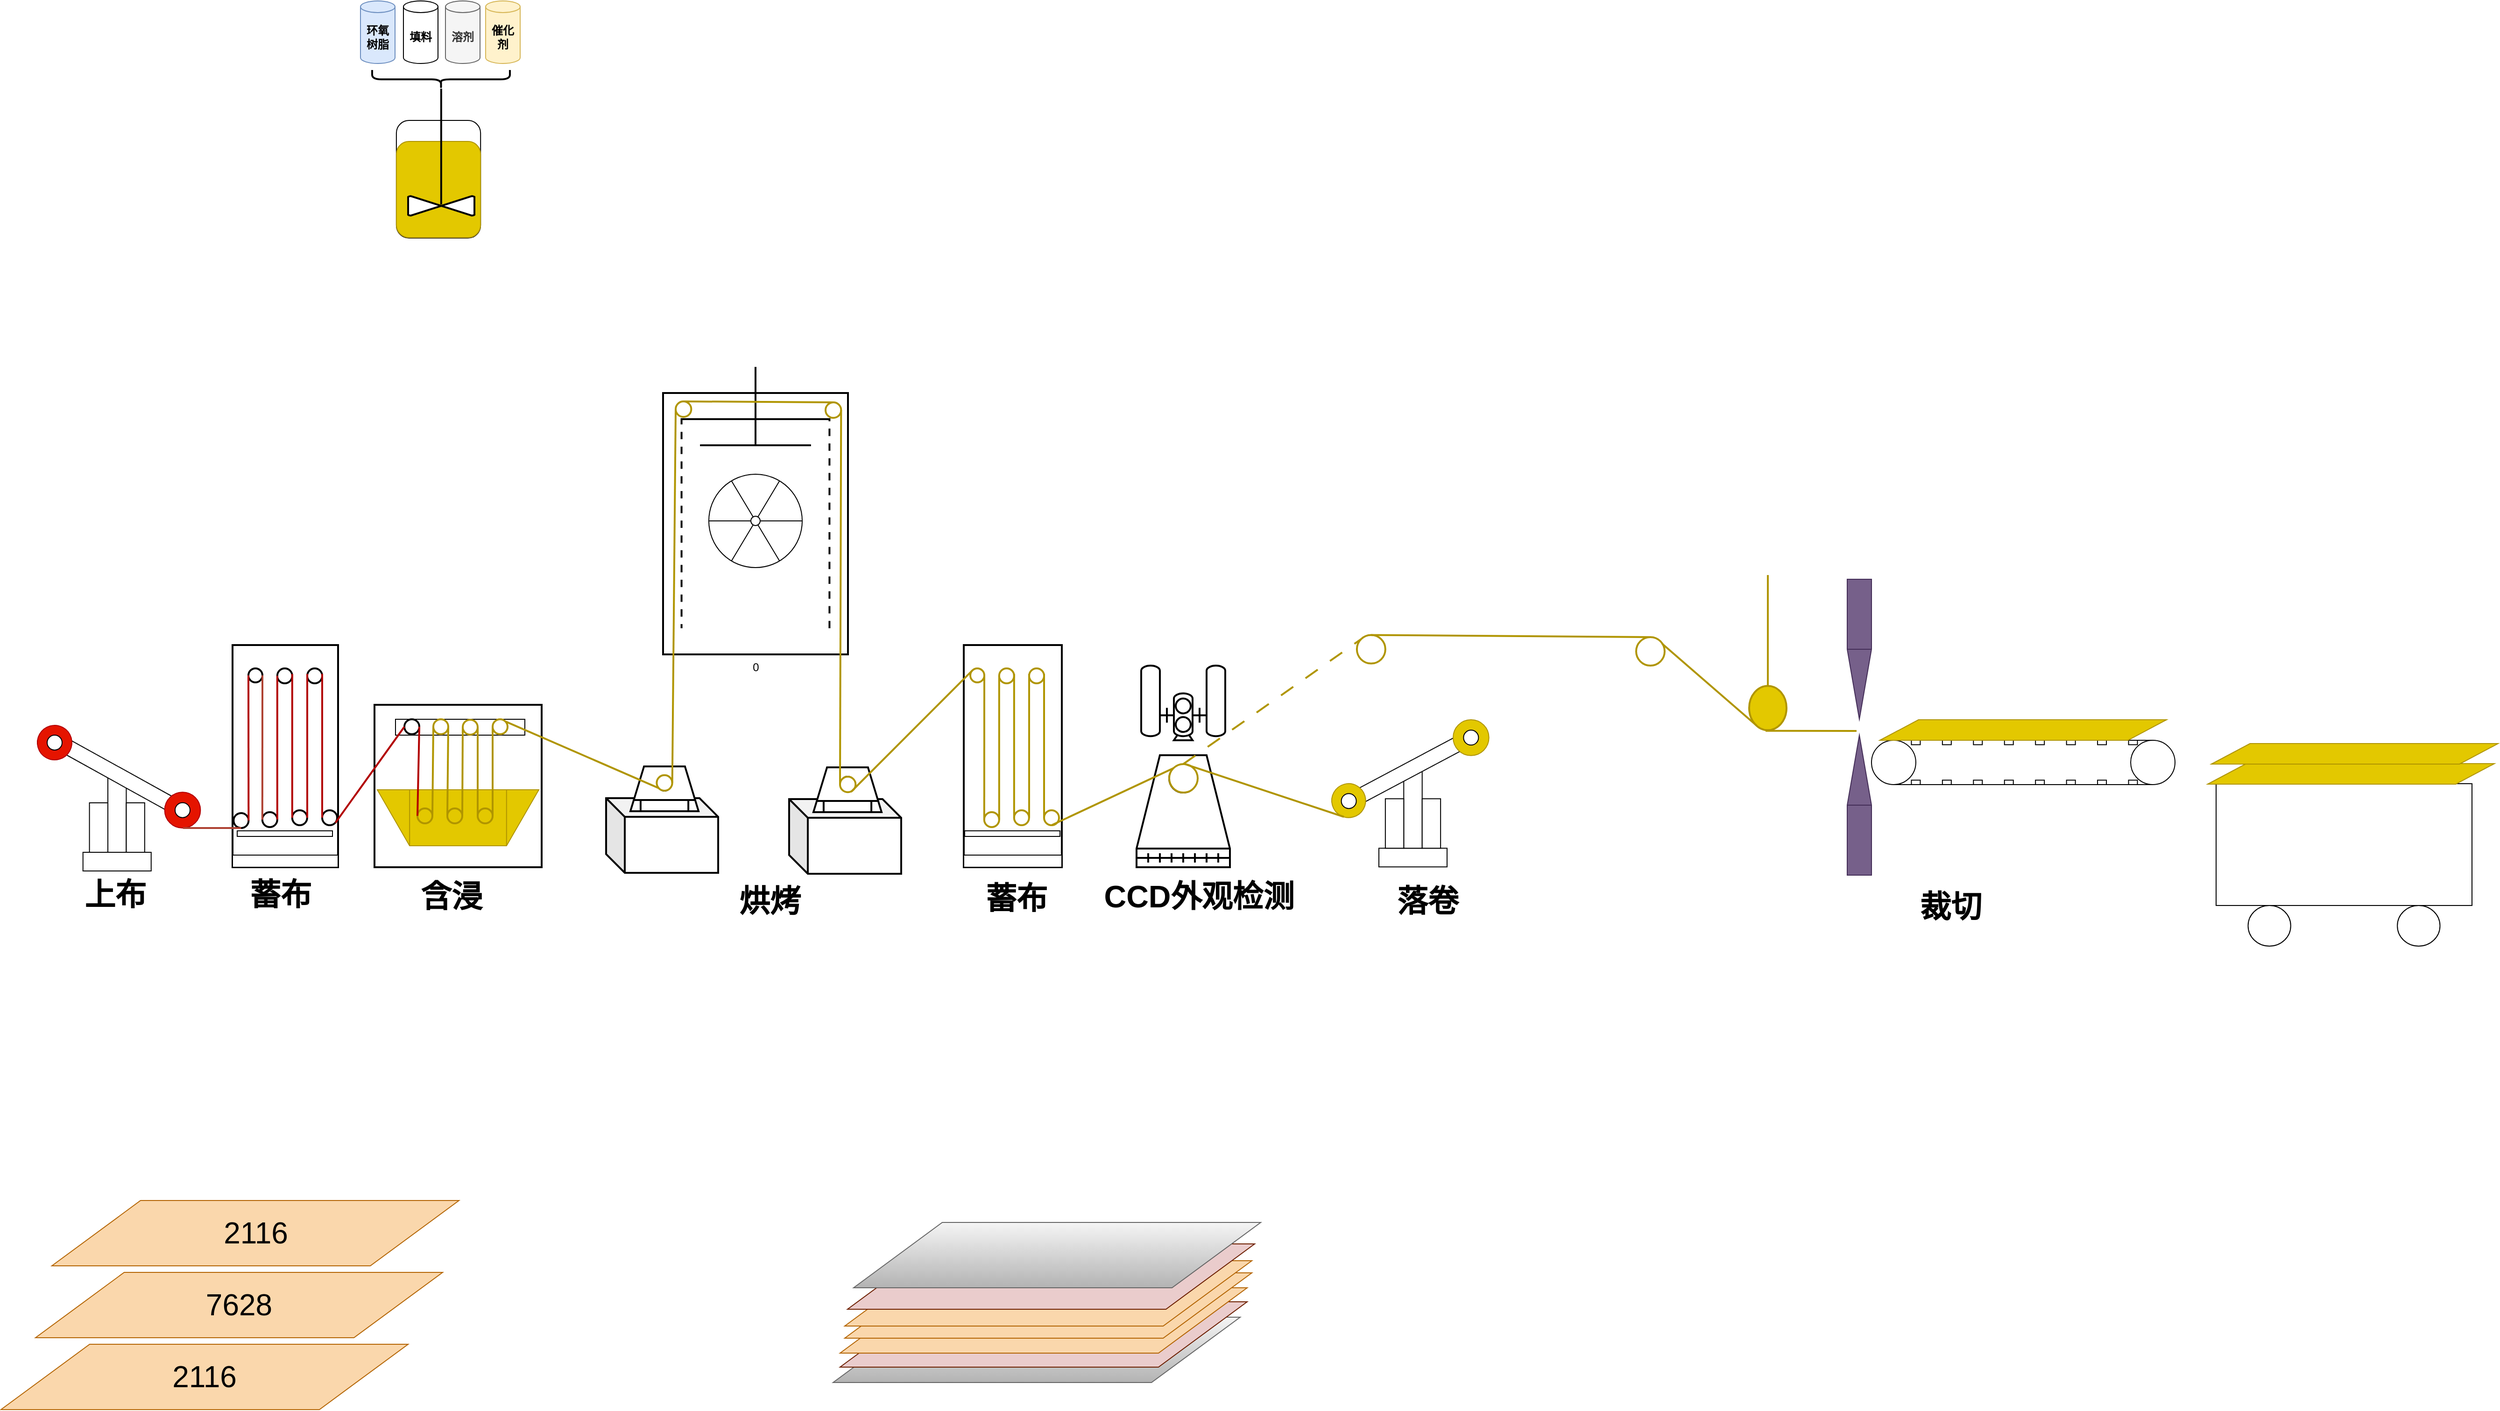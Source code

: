 <mxfile version="27.1.4">
  <diagram name="第 1 页" id="NM45Fy-Pm7l9fKpPG5w4">
    <mxGraphModel dx="2388" dy="1944" grid="0" gridSize="10" guides="1" tooltips="1" connect="1" arrows="1" fold="1" page="0" pageScale="1" pageWidth="900" pageHeight="1600" math="0" shadow="0">
      <root>
        <mxCell id="0" />
        <mxCell id="1" parent="0" />
        <mxCell id="Wi9fWY7tMc1d5rnaZym0-205" value="" style="shape=parallelogram;perimeter=parallelogramPerimeter;whiteSpace=wrap;html=1;fixedSize=1;size=95.0;fillColor=#f5f5f5;strokeColor=#666666;gradientColor=#b3b3b3;" vertex="1" parent="1">
          <mxGeometry x="870" y="942" width="436" height="70" as="geometry" />
        </mxCell>
        <mxCell id="Wi9fWY7tMc1d5rnaZym0-203" value="" style="shape=parallelogram;perimeter=parallelogramPerimeter;whiteSpace=wrap;html=1;fixedSize=1;size=95.0;fillColor=light-dark(#eacccc, #d28f70);strokeColor=#6D1F00;fontColor=#ffffff;" vertex="1" parent="1">
          <mxGeometry x="877.5" y="925.5" width="436" height="70" as="geometry" />
        </mxCell>
        <mxCell id="Wi9fWY7tMc1d5rnaZym0-200" value="&lt;font style=&quot;font-size: 32px;&quot;&gt;7628&lt;/font&gt;" style="shape=parallelogram;perimeter=parallelogramPerimeter;whiteSpace=wrap;html=1;fixedSize=1;size=95.0;fillColor=#fad7ac;strokeColor=#b46504;" vertex="1" parent="1">
          <mxGeometry x="877.5" y="910.5" width="436" height="70" as="geometry" />
        </mxCell>
        <mxCell id="Wi9fWY7tMc1d5rnaZym0-201" value="&lt;span style=&quot;font-size: 32px;&quot;&gt;2116&lt;/span&gt;" style="shape=parallelogram;perimeter=parallelogramPerimeter;whiteSpace=wrap;html=1;fixedSize=1;size=95.0;fillColor=#fad7ac;strokeColor=#b46504;" vertex="1" parent="1">
          <mxGeometry x="882.5" y="894.5" width="436" height="70" as="geometry" />
        </mxCell>
        <mxCell id="Wi9fWY7tMc1d5rnaZym0-82" value="" style="verticalLabelPosition=bottom;verticalAlign=top;html=1;shape=mxgraph.basic.rect;fillColor2=none;strokeWidth=2;size=20;indent=5;" vertex="1" parent="1">
          <mxGeometry x="379" y="286" width="179" height="174" as="geometry" />
        </mxCell>
        <mxCell id="Wi9fWY7tMc1d5rnaZym0-72" value="" style="rounded=1;whiteSpace=wrap;html=1;direction=south;" vertex="1" parent="1">
          <mxGeometry x="402.45" y="-340" width="90.14" height="126" as="geometry" />
        </mxCell>
        <mxCell id="Wi9fWY7tMc1d5rnaZym0-1" value="&lt;b&gt;环氧树脂&lt;/b&gt;" style="shape=cylinder3;whiteSpace=wrap;html=1;boundedLbl=1;backgroundOutline=1;size=6.229;fillColor=#dae8fc;strokeColor=#6c8ebf;" vertex="1" parent="1">
          <mxGeometry x="364" y="-468" width="37" height="67" as="geometry" />
        </mxCell>
        <mxCell id="Wi9fWY7tMc1d5rnaZym0-13" value="&lt;b&gt;填料&lt;/b&gt;" style="shape=cylinder3;whiteSpace=wrap;html=1;boundedLbl=1;backgroundOutline=1;size=6.229;" vertex="1" parent="1">
          <mxGeometry x="410" y="-468" width="37" height="67" as="geometry" />
        </mxCell>
        <mxCell id="Wi9fWY7tMc1d5rnaZym0-14" value="&lt;b&gt;溶剂&lt;/b&gt;" style="shape=cylinder3;whiteSpace=wrap;html=1;boundedLbl=1;backgroundOutline=1;size=6.229;fillColor=#f5f5f5;strokeColor=#666666;fontColor=#333333;" vertex="1" parent="1">
          <mxGeometry x="455" y="-468" width="37" height="67" as="geometry" />
        </mxCell>
        <mxCell id="Wi9fWY7tMc1d5rnaZym0-15" value="&lt;b&gt;催化剂&lt;/b&gt;" style="shape=cylinder3;whiteSpace=wrap;html=1;boundedLbl=1;backgroundOutline=1;size=6.229;fillColor=#fff2cc;strokeColor=#d6b656;" vertex="1" parent="1">
          <mxGeometry x="498" y="-468" width="37" height="67" as="geometry" />
        </mxCell>
        <mxCell id="Wi9fWY7tMc1d5rnaZym0-23" value="" style="shape=curlyBracket;whiteSpace=wrap;html=1;rounded=1;labelPosition=left;verticalLabelPosition=middle;align=right;verticalAlign=middle;direction=north;strokeWidth=2;" vertex="1" parent="1">
          <mxGeometry x="376.5" y="-394" width="147.5" height="20" as="geometry" />
        </mxCell>
        <mxCell id="Wi9fWY7tMc1d5rnaZym0-24" value="" style="rounded=0;whiteSpace=wrap;html=1;" vertex="1" parent="1">
          <mxGeometry x="66.86" y="444" width="73" height="20" as="geometry" />
        </mxCell>
        <mxCell id="Wi9fWY7tMc1d5rnaZym0-25" value="" style="rounded=0;whiteSpace=wrap;html=1;" vertex="1" parent="1">
          <mxGeometry x="93.5" y="358" width="19.71" height="86" as="geometry" />
        </mxCell>
        <mxCell id="Wi9fWY7tMc1d5rnaZym0-29" value="" style="verticalLabelPosition=bottom;verticalAlign=top;html=1;shape=mxgraph.basic.plaque;dx=6;whiteSpace=wrap;rotation=29;" vertex="1" parent="1">
          <mxGeometry x="27" y="355" width="161.41" height="16" as="geometry" />
        </mxCell>
        <mxCell id="Wi9fWY7tMc1d5rnaZym0-30" value="" style="ellipse;whiteSpace=wrap;html=1;aspect=fixed;rotation=0;fillColor=#e51400;fontColor=#ffffff;strokeColor=#B20000;" vertex="1" parent="1">
          <mxGeometry x="154.32" y="379.66" width="38.34" height="38.34" as="geometry" />
        </mxCell>
        <mxCell id="Wi9fWY7tMc1d5rnaZym0-34" value="" style="ellipse;whiteSpace=wrap;html=1;aspect=fixed;rotation=29;fillColor=#e51400;fontColor=#ffffff;strokeColor=#B20000;" vertex="1" parent="1">
          <mxGeometry x="18" y="308" width="37" height="37" as="geometry" />
        </mxCell>
        <mxCell id="Wi9fWY7tMc1d5rnaZym0-35" value="" style="rounded=0;whiteSpace=wrap;html=1;" vertex="1" parent="1">
          <mxGeometry x="113.21" y="391" width="19.71" height="53" as="geometry" />
        </mxCell>
        <mxCell id="Wi9fWY7tMc1d5rnaZym0-36" value="" style="rounded=0;whiteSpace=wrap;html=1;" vertex="1" parent="1">
          <mxGeometry x="73.79" y="391" width="19.71" height="53" as="geometry" />
        </mxCell>
        <mxCell id="Wi9fWY7tMc1d5rnaZym0-37" value="" style="rounded=0;whiteSpace=wrap;html=1;strokeWidth=2;" vertex="1" parent="1">
          <mxGeometry x="227" y="222" width="113" height="238" as="geometry" />
        </mxCell>
        <mxCell id="Wi9fWY7tMc1d5rnaZym0-38" value="" style="ellipse;whiteSpace=wrap;html=1;aspect=fixed;strokeWidth=2;" vertex="1" parent="1">
          <mxGeometry x="244" y="247" width="15" height="15" as="geometry" />
        </mxCell>
        <mxCell id="Wi9fWY7tMc1d5rnaZym0-41" value="" style="ellipse;whiteSpace=wrap;html=1;aspect=fixed;strokeWidth=2;" vertex="1" parent="1">
          <mxGeometry x="228.16" y="402" width="16" height="16" as="geometry" />
        </mxCell>
        <mxCell id="Wi9fWY7tMc1d5rnaZym0-42" value="" style="ellipse;whiteSpace=wrap;html=1;aspect=fixed;strokeWidth=2;" vertex="1" parent="1">
          <mxGeometry x="258.91" y="401" width="16" height="16" as="geometry" />
        </mxCell>
        <mxCell id="Wi9fWY7tMc1d5rnaZym0-47" value="" style="endArrow=none;html=1;rounded=0;entryX=0.5;entryY=1;entryDx=0;entryDy=0;fillColor=#fad9d5;strokeColor=#ae4132;strokeWidth=2;" edge="1" parent="1" target="Wi9fWY7tMc1d5rnaZym0-41">
          <mxGeometry width="50" height="50" relative="1" as="geometry">
            <mxPoint x="174" y="418" as="sourcePoint" />
            <mxPoint x="245.5" y="418" as="targetPoint" />
          </mxGeometry>
        </mxCell>
        <mxCell id="Wi9fWY7tMc1d5rnaZym0-49" value="" style="endArrow=none;html=1;rounded=0;exitX=1;exitY=0.5;exitDx=0;exitDy=0;entryX=0;entryY=0.5;entryDx=0;entryDy=0;fillColor=#e51400;strokeColor=#B20000;strokeWidth=2;" edge="1" parent="1" source="Wi9fWY7tMc1d5rnaZym0-41" target="Wi9fWY7tMc1d5rnaZym0-38">
          <mxGeometry width="50" height="50" relative="1" as="geometry">
            <mxPoint x="329" y="344" as="sourcePoint" />
            <mxPoint x="379" y="294" as="targetPoint" />
          </mxGeometry>
        </mxCell>
        <mxCell id="Wi9fWY7tMc1d5rnaZym0-52" value="" style="endArrow=none;html=1;rounded=0;entryX=1;entryY=0.5;entryDx=0;entryDy=0;exitX=0;exitY=0.5;exitDx=0;exitDy=0;fillColor=#fad9d5;strokeColor=#ae4132;strokeWidth=2;" edge="1" parent="1" source="Wi9fWY7tMc1d5rnaZym0-42" target="Wi9fWY7tMc1d5rnaZym0-38">
          <mxGeometry width="50" height="50" relative="1" as="geometry">
            <mxPoint x="329" y="344" as="sourcePoint" />
            <mxPoint x="379" y="294" as="targetPoint" />
          </mxGeometry>
        </mxCell>
        <mxCell id="Wi9fWY7tMc1d5rnaZym0-53" value="" style="ellipse;whiteSpace=wrap;html=1;aspect=fixed;strokeWidth=2;" vertex="1" parent="1">
          <mxGeometry x="274.91" y="247" width="16" height="16" as="geometry" />
        </mxCell>
        <mxCell id="Wi9fWY7tMc1d5rnaZym0-55" value="" style="ellipse;whiteSpace=wrap;html=1;aspect=fixed;" vertex="1" parent="1">
          <mxGeometry x="165.49" y="390.83" width="16" height="16" as="geometry" />
        </mxCell>
        <mxCell id="Wi9fWY7tMc1d5rnaZym0-56" value="" style="ellipse;whiteSpace=wrap;html=1;aspect=fixed;" vertex="1" parent="1">
          <mxGeometry x="28.5" y="318.5" width="16" height="16" as="geometry" />
        </mxCell>
        <mxCell id="Wi9fWY7tMc1d5rnaZym0-59" value="" style="endArrow=none;html=1;rounded=0;entryX=1;entryY=0.5;entryDx=0;entryDy=0;exitX=0;exitY=0.5;exitDx=0;exitDy=0;fillColor=#e51400;strokeColor=#B20000;strokeWidth=2;" edge="1" parent="1">
          <mxGeometry width="50" height="50" relative="1" as="geometry">
            <mxPoint x="274.91" y="408.83" as="sourcePoint" />
            <mxPoint x="274.91" y="254.83" as="targetPoint" />
          </mxGeometry>
        </mxCell>
        <mxCell id="Wi9fWY7tMc1d5rnaZym0-60" value="" style="ellipse;whiteSpace=wrap;html=1;aspect=fixed;strokeWidth=2;" vertex="1" parent="1">
          <mxGeometry x="290.91" y="399" width="16" height="16" as="geometry" />
        </mxCell>
        <mxCell id="Wi9fWY7tMc1d5rnaZym0-61" value="" style="endArrow=none;html=1;rounded=0;entryX=1;entryY=0.5;entryDx=0;entryDy=0;exitX=0;exitY=0.5;exitDx=0;exitDy=0;fillColor=#e51400;strokeColor=#B20000;strokeWidth=2;" edge="1" parent="1">
          <mxGeometry width="50" height="50" relative="1" as="geometry">
            <mxPoint x="290.91" y="407" as="sourcePoint" />
            <mxPoint x="290.91" y="253" as="targetPoint" />
          </mxGeometry>
        </mxCell>
        <mxCell id="Wi9fWY7tMc1d5rnaZym0-62" value="" style="ellipse;whiteSpace=wrap;html=1;aspect=fixed;strokeWidth=2;" vertex="1" parent="1">
          <mxGeometry x="307" y="247" width="16" height="16" as="geometry" />
        </mxCell>
        <mxCell id="Wi9fWY7tMc1d5rnaZym0-63" value="" style="endArrow=none;html=1;rounded=0;entryX=1;entryY=0.5;entryDx=0;entryDy=0;exitX=0;exitY=0.5;exitDx=0;exitDy=0;fillColor=#e51400;strokeColor=#B20000;strokeWidth=2;" edge="1" parent="1">
          <mxGeometry width="50" height="50" relative="1" as="geometry">
            <mxPoint x="307" y="407" as="sourcePoint" />
            <mxPoint x="307" y="253" as="targetPoint" />
          </mxGeometry>
        </mxCell>
        <mxCell id="Wi9fWY7tMc1d5rnaZym0-64" value="" style="ellipse;whiteSpace=wrap;html=1;aspect=fixed;strokeWidth=2;" vertex="1" parent="1">
          <mxGeometry x="323" y="399" width="16" height="16" as="geometry" />
        </mxCell>
        <mxCell id="Wi9fWY7tMc1d5rnaZym0-65" value="" style="endArrow=none;html=1;rounded=0;entryX=1;entryY=0.5;entryDx=0;entryDy=0;exitX=0;exitY=0.5;exitDx=0;exitDy=0;fillColor=#e51400;strokeColor=#B20000;strokeWidth=2;" edge="1" parent="1">
          <mxGeometry width="50" height="50" relative="1" as="geometry">
            <mxPoint x="323" y="406.83" as="sourcePoint" />
            <mxPoint x="323" y="252.83" as="targetPoint" />
          </mxGeometry>
        </mxCell>
        <mxCell id="Wi9fWY7tMc1d5rnaZym0-66" value="" style="rounded=0;whiteSpace=wrap;html=1;" vertex="1" parent="1">
          <mxGeometry x="232" y="421" width="102" height="6" as="geometry" />
        </mxCell>
        <mxCell id="Wi9fWY7tMc1d5rnaZym0-67" value="" style="rounded=0;whiteSpace=wrap;html=1;" vertex="1" parent="1">
          <mxGeometry x="227" y="447" width="113" height="13" as="geometry" />
        </mxCell>
        <mxCell id="Wi9fWY7tMc1d5rnaZym0-73" value="" style="rounded=1;whiteSpace=wrap;html=1;direction=south;fillColor=#e3c800;fontColor=#000000;strokeColor=#B09500;" vertex="1" parent="1">
          <mxGeometry x="402.45" y="-317.5" width="90.14" height="103" as="geometry" />
        </mxCell>
        <mxCell id="Wi9fWY7tMc1d5rnaZym0-20" value="" style="verticalLabelPosition=bottom;verticalAlign=top;html=1;shape=mxgraph.flowchart.collate;direction=south;strokeWidth=2;" vertex="1" parent="1">
          <mxGeometry x="415.02" y="-259" width="71" height="21" as="geometry" />
        </mxCell>
        <mxCell id="Wi9fWY7tMc1d5rnaZym0-17" value="" style="line;strokeWidth=2;direction=south;html=1;" vertex="1" parent="1">
          <mxGeometry x="445.25" y="-374" width="10.34" height="124" as="geometry" />
        </mxCell>
        <mxCell id="Wi9fWY7tMc1d5rnaZym0-81" value="" style="verticalLabelPosition=bottom;align=center;dashed=0;html=1;verticalAlign=top;shape=mxgraph.pid.crushers_grinding.crusher;fillColor=#e3c800;fontColor=#000000;strokeColor=#B09500;" vertex="1" parent="1">
          <mxGeometry x="382" y="377" width="173" height="60" as="geometry" />
        </mxCell>
        <mxCell id="Wi9fWY7tMc1d5rnaZym0-83" value="" style="verticalLabelPosition=bottom;verticalAlign=top;html=1;shape=mxgraph.basic.rect;fillColor2=none;strokeWidth=1;size=20;indent=5;" vertex="1" parent="1">
          <mxGeometry x="401.5" y="301.5" width="138.5" height="17" as="geometry" />
        </mxCell>
        <mxCell id="Wi9fWY7tMc1d5rnaZym0-84" value="" style="ellipse;whiteSpace=wrap;html=1;aspect=fixed;strokeWidth=2;" vertex="1" parent="1">
          <mxGeometry x="411" y="301.5" width="16" height="16" as="geometry" />
        </mxCell>
        <mxCell id="Wi9fWY7tMc1d5rnaZym0-85" value="" style="ellipse;whiteSpace=wrap;html=1;aspect=fixed;strokeWidth=2;strokeColor=light-dark(#b09500, #ededed);align=center;verticalAlign=middle;fontFamily=Helvetica;fontSize=12;fontColor=default;fillColor=default;" vertex="1" parent="1">
          <mxGeometry x="442" y="301.5" width="16" height="16" as="geometry" />
        </mxCell>
        <mxCell id="Wi9fWY7tMc1d5rnaZym0-87" value="" style="ellipse;whiteSpace=wrap;html=1;aspect=fixed;strokeWidth=2;strokeColor=light-dark(#b09500, #ededed);" vertex="1" parent="1">
          <mxGeometry x="473.5" y="302" width="16" height="16" as="geometry" />
        </mxCell>
        <mxCell id="Wi9fWY7tMc1d5rnaZym0-88" value="" style="ellipse;whiteSpace=wrap;html=1;aspect=fixed;strokeWidth=2;fillColor=default;strokeColor=light-dark(#b09500, #ededed);align=center;verticalAlign=middle;fontFamily=Helvetica;fontSize=12;fontColor=default;" vertex="1" parent="1">
          <mxGeometry x="505.5" y="301.5" width="16" height="16" as="geometry" />
        </mxCell>
        <mxCell id="Wi9fWY7tMc1d5rnaZym0-89" value="" style="endArrow=none;html=1;rounded=0;exitX=0.975;exitY=0.8;exitDx=0;exitDy=0;entryX=0;entryY=0.5;entryDx=0;entryDy=0;exitPerimeter=0;fillColor=#e51400;strokeColor=#B20000;strokeWidth=2;" edge="1" parent="1" source="Wi9fWY7tMc1d5rnaZym0-37" target="Wi9fWY7tMc1d5rnaZym0-84">
          <mxGeometry width="50" height="50" relative="1" as="geometry">
            <mxPoint x="534" y="297" as="sourcePoint" />
            <mxPoint x="584" y="247" as="targetPoint" />
          </mxGeometry>
        </mxCell>
        <mxCell id="Wi9fWY7tMc1d5rnaZym0-90" value="" style="ellipse;whiteSpace=wrap;html=1;aspect=fixed;fillColor=#e3c800;fontColor=#000000;strokeColor=#B09500;strokeWidth=2;" vertex="1" parent="1">
          <mxGeometry x="425" y="397" width="16" height="16" as="geometry" />
        </mxCell>
        <mxCell id="Wi9fWY7tMc1d5rnaZym0-91" value="" style="endArrow=none;html=1;rounded=0;entryX=1;entryY=0.5;entryDx=0;entryDy=0;fillColor=#e51400;strokeColor=#B20000;strokeWidth=2;" edge="1" parent="1" target="Wi9fWY7tMc1d5rnaZym0-84">
          <mxGeometry width="50" height="50" relative="1" as="geometry">
            <mxPoint x="425" y="405" as="sourcePoint" />
            <mxPoint x="444" y="328" as="targetPoint" />
          </mxGeometry>
        </mxCell>
        <mxCell id="Wi9fWY7tMc1d5rnaZym0-92" value="" style="endArrow=none;html=1;rounded=0;entryX=0;entryY=0.5;entryDx=0;entryDy=0;exitX=1;exitY=0.5;exitDx=0;exitDy=0;fillColor=#e3c800;strokeColor=#B09500;strokeWidth=2;" edge="1" parent="1" source="Wi9fWY7tMc1d5rnaZym0-90" target="Wi9fWY7tMc1d5rnaZym0-85">
          <mxGeometry width="50" height="50" relative="1" as="geometry">
            <mxPoint x="422" y="452" as="sourcePoint" />
            <mxPoint x="424" y="353" as="targetPoint" />
          </mxGeometry>
        </mxCell>
        <mxCell id="Wi9fWY7tMc1d5rnaZym0-93" value="" style="ellipse;whiteSpace=wrap;html=1;aspect=fixed;fillColor=#e3c800;fontColor=#000000;strokeColor=#B09500;strokeWidth=2;" vertex="1" parent="1">
          <mxGeometry x="457" y="397" width="16" height="16" as="geometry" />
        </mxCell>
        <mxCell id="Wi9fWY7tMc1d5rnaZym0-94" value="" style="endArrow=none;html=1;rounded=0;entryX=0;entryY=0.5;entryDx=0;entryDy=0;exitX=1;exitY=0.5;exitDx=0;exitDy=0;fillColor=#e3c800;strokeColor=#B09500;strokeWidth=2;" edge="1" parent="1">
          <mxGeometry width="50" height="50" relative="1" as="geometry">
            <mxPoint x="457" y="404" as="sourcePoint" />
            <mxPoint x="458" y="309" as="targetPoint" />
          </mxGeometry>
        </mxCell>
        <mxCell id="Wi9fWY7tMc1d5rnaZym0-95" value="" style="endArrow=none;html=1;rounded=0;entryX=0;entryY=0.5;entryDx=0;entryDy=0;exitX=1;exitY=0.5;exitDx=0;exitDy=0;fillColor=#e3c800;strokeColor=#B09500;strokeWidth=2;" edge="1" parent="1" source="Wi9fWY7tMc1d5rnaZym0-93" target="Wi9fWY7tMc1d5rnaZym0-87">
          <mxGeometry width="50" height="50" relative="1" as="geometry">
            <mxPoint x="473.5" y="405" as="sourcePoint" />
            <mxPoint x="474.5" y="310" as="targetPoint" />
          </mxGeometry>
        </mxCell>
        <mxCell id="Wi9fWY7tMc1d5rnaZym0-96" value="" style="ellipse;whiteSpace=wrap;html=1;aspect=fixed;fillColor=#e3c800;fontColor=#000000;strokeColor=#B09500;strokeWidth=2;" vertex="1" parent="1">
          <mxGeometry x="489.5" y="397" width="16" height="16" as="geometry" />
        </mxCell>
        <mxCell id="Wi9fWY7tMc1d5rnaZym0-97" value="" style="endArrow=none;html=1;rounded=0;exitX=0;exitY=0.5;exitDx=0;exitDy=0;fillColor=#e3c800;strokeColor=#B09500;strokeWidth=2;entryX=1;entryY=0.5;entryDx=0;entryDy=0;" edge="1" parent="1" source="Wi9fWY7tMc1d5rnaZym0-96" target="Wi9fWY7tMc1d5rnaZym0-87">
          <mxGeometry width="50" height="50" relative="1" as="geometry">
            <mxPoint x="489.5" y="403" as="sourcePoint" />
            <mxPoint x="490" y="309" as="targetPoint" />
          </mxGeometry>
        </mxCell>
        <mxCell id="Wi9fWY7tMc1d5rnaZym0-98" value="" style="endArrow=none;html=1;rounded=0;exitX=1;exitY=0.5;exitDx=0;exitDy=0;fillColor=#e3c800;strokeColor=#B09500;strokeWidth=2;entryX=0;entryY=0.5;entryDx=0;entryDy=0;" edge="1" parent="1" source="Wi9fWY7tMc1d5rnaZym0-96" target="Wi9fWY7tMc1d5rnaZym0-88">
          <mxGeometry width="50" height="50" relative="1" as="geometry">
            <mxPoint x="508" y="403" as="sourcePoint" />
            <mxPoint x="508" y="308" as="targetPoint" />
          </mxGeometry>
        </mxCell>
        <mxCell id="Wi9fWY7tMc1d5rnaZym0-104" value="" style="shape=cube;whiteSpace=wrap;html=1;boundedLbl=1;backgroundOutline=1;darkOpacity=0.05;darkOpacity2=0.1;strokeWidth=2;" vertex="1" parent="1">
          <mxGeometry x="627.02" y="386" width="120" height="80" as="geometry" />
        </mxCell>
        <mxCell id="Wi9fWY7tMc1d5rnaZym0-103" value="" style="shape=mxgraph.pid.shaping_machines.pelletizing_disc;html=1;pointerEvents=1;align=center;verticalLabelPosition=bottom;verticalAlign=top;dashed=0;strokeWidth=2;" vertex="1" parent="1">
          <mxGeometry x="653.02" y="352" width="73" height="48" as="geometry" />
        </mxCell>
        <mxCell id="Wi9fWY7tMc1d5rnaZym0-105" value="" style="endArrow=none;html=1;rounded=0;exitX=1;exitY=0;exitDx=0;exitDy=0;entryX=0.429;entryY=0.493;entryDx=0;entryDy=0;entryPerimeter=0;strokeWidth=2;fillColor=#e3c800;strokeColor=#B09500;" edge="1" parent="1" source="Wi9fWY7tMc1d5rnaZym0-88" target="Wi9fWY7tMc1d5rnaZym0-103">
          <mxGeometry width="50" height="50" relative="1" as="geometry">
            <mxPoint x="598" y="331" as="sourcePoint" />
            <mxPoint x="648" y="281" as="targetPoint" />
          </mxGeometry>
        </mxCell>
        <mxCell id="Wi9fWY7tMc1d5rnaZym0-106" value="" style="ellipse;whiteSpace=wrap;html=1;aspect=fixed;strokeWidth=2;fillColor=default;strokeColor=light-dark(#b09500, #ededed);align=center;verticalAlign=middle;fontFamily=Helvetica;fontSize=12;fontColor=default;" vertex="1" parent="1">
          <mxGeometry x="681.19" y="361.34" width="16.66" height="16.66" as="geometry" />
        </mxCell>
        <mxCell id="Wi9fWY7tMc1d5rnaZym0-107" value="0" style="shape=mxgraph.pid.centrifuges.centrifuge_(pusher);html=1;pointerEvents=1;align=center;verticalLabelPosition=bottom;verticalAlign=top;dashed=0;direction=south;strokeWidth=2;" vertex="1" parent="1">
          <mxGeometry x="688" y="-76" width="198" height="308" as="geometry" />
        </mxCell>
        <mxCell id="Wi9fWY7tMc1d5rnaZym0-111" value="" style="shape=cube;whiteSpace=wrap;html=1;boundedLbl=1;backgroundOutline=1;darkOpacity=0.05;darkOpacity2=0.1;strokeWidth=2;" vertex="1" parent="1">
          <mxGeometry x="823" y="387" width="120" height="80" as="geometry" />
        </mxCell>
        <mxCell id="Wi9fWY7tMc1d5rnaZym0-112" value="" style="shape=mxgraph.pid.shaping_machines.pelletizing_disc;html=1;pointerEvents=1;align=center;verticalLabelPosition=bottom;verticalAlign=top;dashed=0;strokeWidth=2;" vertex="1" parent="1">
          <mxGeometry x="849" y="353" width="73" height="48" as="geometry" />
        </mxCell>
        <mxCell id="Wi9fWY7tMc1d5rnaZym0-113" value="" style="ellipse;whiteSpace=wrap;html=1;aspect=fixed;strokeWidth=2;fillColor=default;strokeColor=light-dark(#b09500, #ededed);align=center;verticalAlign=middle;fontFamily=Helvetica;fontSize=12;fontColor=default;" vertex="1" parent="1">
          <mxGeometry x="877.5" y="363" width="16.66" height="16.66" as="geometry" />
        </mxCell>
        <mxCell id="Wi9fWY7tMc1d5rnaZym0-115" value="" style="ellipse;whiteSpace=wrap;html=1;aspect=fixed;strokeWidth=2;fillColor=default;strokeColor=light-dark(#b09500, #ededed);align=center;verticalAlign=middle;fontFamily=Helvetica;fontSize=12;fontColor=default;" vertex="1" parent="1">
          <mxGeometry x="701.52" y="-39" width="16.66" height="16.66" as="geometry" />
        </mxCell>
        <mxCell id="Wi9fWY7tMc1d5rnaZym0-116" value="" style="ellipse;whiteSpace=wrap;html=1;aspect=fixed;strokeWidth=2;fillColor=default;strokeColor=light-dark(#b09500, #ededed);align=center;verticalAlign=middle;fontFamily=Helvetica;fontSize=12;fontColor=default;" vertex="1" parent="1">
          <mxGeometry x="862" y="-38" width="16.66" height="16.66" as="geometry" />
        </mxCell>
        <mxCell id="Wi9fWY7tMc1d5rnaZym0-117" value="" style="endArrow=none;html=1;rounded=0;entryX=0;entryY=0.5;entryDx=0;entryDy=0;exitX=1;exitY=0.5;exitDx=0;exitDy=0;strokeWidth=2;fillColor=#e3c800;strokeColor=#B09500;" edge="1" parent="1" source="Wi9fWY7tMc1d5rnaZym0-106" target="Wi9fWY7tMc1d5rnaZym0-115">
          <mxGeometry width="50" height="50" relative="1" as="geometry">
            <mxPoint x="671" y="159" as="sourcePoint" />
            <mxPoint x="681.52" y="-30.67" as="targetPoint" />
          </mxGeometry>
        </mxCell>
        <mxCell id="Wi9fWY7tMc1d5rnaZym0-118" value="" style="shape=mxgraph.pid.feeders.proportional_feeder_(rotary_valve);html=1;pointerEvents=1;align=center;verticalLabelPosition=bottom;verticalAlign=top;dashed=0;" vertex="1" parent="1">
          <mxGeometry x="737" y="39" width="100" height="100" as="geometry" />
        </mxCell>
        <mxCell id="Wi9fWY7tMc1d5rnaZym0-119" value="" style="endArrow=none;html=1;rounded=0;exitX=0.124;exitY=0.912;exitDx=0;exitDy=0;exitPerimeter=0;strokeWidth=2;fillColor=#e3c800;strokeColor=#B09500;entryX=0.5;entryY=0;entryDx=0;entryDy=0;" edge="1" parent="1" target="Wi9fWY7tMc1d5rnaZym0-116">
          <mxGeometry width="50" height="50" relative="1" as="geometry">
            <mxPoint x="709.996" y="-38.998" as="sourcePoint" />
            <mxPoint x="900" y="-37" as="targetPoint" />
          </mxGeometry>
        </mxCell>
        <mxCell id="Wi9fWY7tMc1d5rnaZym0-121" value="" style="endArrow=none;html=1;rounded=0;entryX=1;entryY=0.5;entryDx=0;entryDy=0;strokeWidth=2;exitX=0;exitY=0.5;exitDx=0;exitDy=0;fillColor=#e3c800;strokeColor=#B09500;" edge="1" parent="1" source="Wi9fWY7tMc1d5rnaZym0-113" target="Wi9fWY7tMc1d5rnaZym0-116">
          <mxGeometry width="50" height="50" relative="1" as="geometry">
            <mxPoint x="875" y="260" as="sourcePoint" />
            <mxPoint x="951" y="88" as="targetPoint" />
          </mxGeometry>
        </mxCell>
        <mxCell id="Wi9fWY7tMc1d5rnaZym0-122" value="" style="rounded=0;whiteSpace=wrap;html=1;strokeWidth=2;" vertex="1" parent="1">
          <mxGeometry x="1010" y="222" width="105" height="238" as="geometry" />
        </mxCell>
        <mxCell id="Wi9fWY7tMc1d5rnaZym0-123" value="" style="ellipse;whiteSpace=wrap;html=1;aspect=fixed;strokeWidth=2;strokeColor=light-dark(#b09500, #ededed);align=center;verticalAlign=middle;fontFamily=Helvetica;fontSize=12;fontColor=default;fillColor=default;" vertex="1" parent="1">
          <mxGeometry x="1017" y="247" width="15" height="15" as="geometry" />
        </mxCell>
        <mxCell id="Wi9fWY7tMc1d5rnaZym0-125" value="" style="ellipse;whiteSpace=wrap;html=1;aspect=fixed;strokeWidth=2;strokeColor=light-dark(#b09500, #ededed);align=center;verticalAlign=middle;fontFamily=Helvetica;fontSize=12;fontColor=default;fillColor=default;" vertex="1" parent="1">
          <mxGeometry x="1031.91" y="401" width="16" height="16" as="geometry" />
        </mxCell>
        <mxCell id="Wi9fWY7tMc1d5rnaZym0-127" value="" style="endArrow=none;html=1;rounded=0;entryX=1;entryY=0.5;entryDx=0;entryDy=0;exitX=0;exitY=0.5;exitDx=0;exitDy=0;fillColor=#e3c800;strokeColor=#B09500;strokeWidth=2;" edge="1" parent="1" source="Wi9fWY7tMc1d5rnaZym0-125" target="Wi9fWY7tMc1d5rnaZym0-123">
          <mxGeometry width="50" height="50" relative="1" as="geometry">
            <mxPoint x="1102" y="344" as="sourcePoint" />
            <mxPoint x="1152" y="294" as="targetPoint" />
          </mxGeometry>
        </mxCell>
        <mxCell id="Wi9fWY7tMc1d5rnaZym0-128" value="" style="ellipse;whiteSpace=wrap;html=1;aspect=fixed;strokeWidth=2;strokeColor=light-dark(#b09500, #ededed);align=center;verticalAlign=middle;fontFamily=Helvetica;fontSize=12;fontColor=default;fillColor=default;" vertex="1" parent="1">
          <mxGeometry x="1047.91" y="247" width="16" height="16" as="geometry" />
        </mxCell>
        <mxCell id="Wi9fWY7tMc1d5rnaZym0-129" value="" style="endArrow=none;html=1;rounded=0;entryX=1;entryY=0.5;entryDx=0;entryDy=0;exitX=0;exitY=0.5;exitDx=0;exitDy=0;fillColor=#e3c800;strokeColor=#B09500;strokeWidth=2;" edge="1" parent="1">
          <mxGeometry width="50" height="50" relative="1" as="geometry">
            <mxPoint x="1047.91" y="408.83" as="sourcePoint" />
            <mxPoint x="1047.91" y="254.83" as="targetPoint" />
          </mxGeometry>
        </mxCell>
        <mxCell id="Wi9fWY7tMc1d5rnaZym0-130" value="" style="ellipse;whiteSpace=wrap;html=1;aspect=fixed;strokeWidth=2;strokeColor=light-dark(#b09500, #ededed);align=center;verticalAlign=middle;fontFamily=Helvetica;fontSize=12;fontColor=default;fillColor=default;" vertex="1" parent="1">
          <mxGeometry x="1063.91" y="399" width="16" height="16" as="geometry" />
        </mxCell>
        <mxCell id="Wi9fWY7tMc1d5rnaZym0-131" value="" style="endArrow=none;html=1;rounded=0;entryX=1;entryY=0.5;entryDx=0;entryDy=0;exitX=0;exitY=0.5;exitDx=0;exitDy=0;fillColor=#e3c800;strokeColor=#B09500;strokeWidth=2;" edge="1" parent="1">
          <mxGeometry width="50" height="50" relative="1" as="geometry">
            <mxPoint x="1063.91" y="407" as="sourcePoint" />
            <mxPoint x="1063.91" y="253" as="targetPoint" />
          </mxGeometry>
        </mxCell>
        <mxCell id="Wi9fWY7tMc1d5rnaZym0-132" value="" style="ellipse;whiteSpace=wrap;html=1;aspect=fixed;strokeWidth=2;strokeColor=light-dark(#b09500, #ededed);align=center;verticalAlign=middle;fontFamily=Helvetica;fontSize=12;fontColor=default;fillColor=default;" vertex="1" parent="1">
          <mxGeometry x="1080" y="247" width="16" height="16" as="geometry" />
        </mxCell>
        <mxCell id="Wi9fWY7tMc1d5rnaZym0-133" value="" style="endArrow=none;html=1;rounded=0;entryX=1;entryY=0.5;entryDx=0;entryDy=0;exitX=0;exitY=0.5;exitDx=0;exitDy=0;fillColor=#e3c800;strokeColor=#B09500;strokeWidth=2;" edge="1" parent="1">
          <mxGeometry width="50" height="50" relative="1" as="geometry">
            <mxPoint x="1080" y="407" as="sourcePoint" />
            <mxPoint x="1080" y="253" as="targetPoint" />
          </mxGeometry>
        </mxCell>
        <mxCell id="Wi9fWY7tMc1d5rnaZym0-134" value="" style="ellipse;whiteSpace=wrap;html=1;aspect=fixed;strokeWidth=2;strokeColor=light-dark(#b09500, #ededed);align=center;verticalAlign=middle;fontFamily=Helvetica;fontSize=12;fontColor=default;fillColor=default;" vertex="1" parent="1">
          <mxGeometry x="1096" y="399" width="16" height="16" as="geometry" />
        </mxCell>
        <mxCell id="Wi9fWY7tMc1d5rnaZym0-135" value="" style="endArrow=none;html=1;rounded=0;entryX=1;entryY=0.5;entryDx=0;entryDy=0;exitX=0;exitY=0.5;exitDx=0;exitDy=0;fillColor=#e3c800;strokeColor=#B09500;strokeWidth=2;" edge="1" parent="1">
          <mxGeometry width="50" height="50" relative="1" as="geometry">
            <mxPoint x="1096" y="406.83" as="sourcePoint" />
            <mxPoint x="1096" y="252.83" as="targetPoint" />
          </mxGeometry>
        </mxCell>
        <mxCell id="Wi9fWY7tMc1d5rnaZym0-136" value="" style="rounded=0;whiteSpace=wrap;html=1;" vertex="1" parent="1">
          <mxGeometry x="1011" y="421" width="102" height="6" as="geometry" />
        </mxCell>
        <mxCell id="Wi9fWY7tMc1d5rnaZym0-137" value="" style="rounded=0;whiteSpace=wrap;html=1;" vertex="1" parent="1">
          <mxGeometry x="1010" y="447" width="105" height="13" as="geometry" />
        </mxCell>
        <mxCell id="Wi9fWY7tMc1d5rnaZym0-139" value="" style="endArrow=none;html=1;rounded=0;exitX=0.552;exitY=0.547;exitDx=0;exitDy=0;exitPerimeter=0;entryX=0;entryY=0;entryDx=0;entryDy=0;strokeWidth=2;fillColor=#e3c800;strokeColor=#B09500;" edge="1" parent="1" source="Wi9fWY7tMc1d5rnaZym0-112" target="Wi9fWY7tMc1d5rnaZym0-123">
          <mxGeometry width="50" height="50" relative="1" as="geometry">
            <mxPoint x="928" y="354" as="sourcePoint" />
            <mxPoint x="978" y="304" as="targetPoint" />
          </mxGeometry>
        </mxCell>
        <mxCell id="Wi9fWY7tMc1d5rnaZym0-140" value="" style="verticalLabelPosition=bottom;outlineConnect=0;align=center;dashed=0;html=1;verticalAlign=top;shape=mxgraph.pid.compressors.compressor_and_silencers;pointerEvents=1;strokeWidth=2;" vertex="1" parent="1">
          <mxGeometry x="1200" y="244" width="90" height="80" as="geometry" />
        </mxCell>
        <mxCell id="Wi9fWY7tMc1d5rnaZym0-141" value="" style="verticalLabelPosition=bottom;outlineConnect=0;align=center;dashed=0;html=1;verticalAlign=top;shape=mxgraph.pid.misc.cooling_tower_(dry,_induced_draught);strokeWidth=2;" vertex="1" parent="1">
          <mxGeometry x="1195" y="340" width="100" height="120" as="geometry" />
        </mxCell>
        <mxCell id="Wi9fWY7tMc1d5rnaZym0-147" value="" style="rounded=0;whiteSpace=wrap;html=1;" vertex="1" parent="1">
          <mxGeometry x="1454.509" y="439.649" width="73" height="20" as="geometry" />
        </mxCell>
        <mxCell id="Wi9fWY7tMc1d5rnaZym0-148" value="" style="rounded=0;whiteSpace=wrap;html=1;" vertex="1" parent="1">
          <mxGeometry x="1481.149" y="353.649" width="19.71" height="86" as="geometry" />
        </mxCell>
        <mxCell id="Wi9fWY7tMc1d5rnaZym0-149" value="" style="verticalLabelPosition=bottom;verticalAlign=top;html=1;shape=mxgraph.basic.plaque;dx=6;whiteSpace=wrap;rotation=332;" vertex="1" parent="1">
          <mxGeometry x="1407.729" y="346.999" width="161.41" height="16" as="geometry" />
        </mxCell>
        <mxCell id="Wi9fWY7tMc1d5rnaZym0-150" value="" style="ellipse;whiteSpace=wrap;html=1;aspect=fixed;rotation=0;fillColor=#e3c800;fontColor=#000000;strokeColor=#B09500;" vertex="1" parent="1">
          <mxGeometry x="1533.999" y="301.999" width="38.34" height="38.34" as="geometry" />
        </mxCell>
        <mxCell id="Wi9fWY7tMc1d5rnaZym0-151" value="" style="ellipse;whiteSpace=wrap;html=1;aspect=fixed;rotation=29;fillColor=#e3c800;fontColor=#000000;strokeColor=#B09500;" vertex="1" parent="1">
          <mxGeometry x="1404" y="370.48" width="36.35" height="36.35" as="geometry" />
        </mxCell>
        <mxCell id="Wi9fWY7tMc1d5rnaZym0-152" value="" style="rounded=0;whiteSpace=wrap;html=1;" vertex="1" parent="1">
          <mxGeometry x="1500.859" y="386.649" width="19.71" height="53" as="geometry" />
        </mxCell>
        <mxCell id="Wi9fWY7tMc1d5rnaZym0-153" value="" style="rounded=0;whiteSpace=wrap;html=1;" vertex="1" parent="1">
          <mxGeometry x="1461.439" y="386.649" width="19.71" height="53" as="geometry" />
        </mxCell>
        <mxCell id="Wi9fWY7tMc1d5rnaZym0-154" value="" style="ellipse;whiteSpace=wrap;html=1;aspect=fixed;" vertex="1" parent="1">
          <mxGeometry x="1545.169" y="313.169" width="16" height="16" as="geometry" />
        </mxCell>
        <mxCell id="Wi9fWY7tMc1d5rnaZym0-155" value="" style="ellipse;whiteSpace=wrap;html=1;aspect=fixed;" vertex="1" parent="1">
          <mxGeometry x="1414.299" y="381.099" width="16" height="16" as="geometry" />
        </mxCell>
        <mxCell id="Wi9fWY7tMc1d5rnaZym0-156" value="" style="endArrow=none;html=1;rounded=0;strokeWidth=2;fillColor=#e3c800;strokeColor=#B09500;" edge="1" parent="1">
          <mxGeometry width="50" height="50" relative="1" as="geometry">
            <mxPoint x="1104" y="415" as="sourcePoint" />
            <mxPoint x="1235" y="353.659" as="targetPoint" />
          </mxGeometry>
        </mxCell>
        <mxCell id="Wi9fWY7tMc1d5rnaZym0-157" value="" style="ellipse;whiteSpace=wrap;html=1;aspect=fixed;strokeWidth=2;strokeColor=light-dark(#b09500, #ededed);align=center;verticalAlign=middle;fontFamily=Helvetica;fontSize=12;fontColor=default;fillColor=default;" vertex="1" parent="1">
          <mxGeometry x="1230" y="349.5" width="30.5" height="30.5" as="geometry" />
        </mxCell>
        <mxCell id="Wi9fWY7tMc1d5rnaZym0-158" value="" style="endArrow=none;html=1;rounded=0;exitX=0.547;exitY=-0.001;exitDx=0;exitDy=0;exitPerimeter=0;strokeWidth=2;fillColor=#e3c800;strokeColor=#B09500;" edge="1" parent="1" source="Wi9fWY7tMc1d5rnaZym0-157">
          <mxGeometry width="50" height="50" relative="1" as="geometry">
            <mxPoint x="1228" y="403" as="sourcePoint" />
            <mxPoint x="1417" y="406" as="targetPoint" />
          </mxGeometry>
        </mxCell>
        <mxCell id="Wi9fWY7tMc1d5rnaZym0-162" value="" style="verticalLabelPosition=bottom;outlineConnect=0;align=center;dashed=0;html=1;verticalAlign=top;shape=mxgraph.pid2misc.conveyor" vertex="1" parent="1">
          <mxGeometry x="1982" y="324" width="325" height="47.46" as="geometry" />
        </mxCell>
        <mxCell id="Wi9fWY7tMc1d5rnaZym0-164" value="" style="verticalLabelPosition=bottom;align=center;dashed=0;html=1;verticalAlign=top;shape=mxgraph.pid.fittings.open_disc;direction=west;strokeWidth=2;fillColor=#e3c800;fontColor=#000000;strokeColor=#B09500;" vertex="1" parent="1">
          <mxGeometry x="1851" y="147" width="40" height="166.17" as="geometry" />
        </mxCell>
        <mxCell id="Wi9fWY7tMc1d5rnaZym0-169" value="" style="verticalLabelPosition=bottom;align=center;dashed=0;html=1;verticalAlign=top;shape=mxgraph.pid.piping.exhaust_head;fillColor=#76608a;fontColor=#ffffff;strokeColor=#432D57;" vertex="1" parent="1">
          <mxGeometry x="1956" y="151.5" width="26" height="150" as="geometry" />
        </mxCell>
        <mxCell id="Wi9fWY7tMc1d5rnaZym0-170" value="" style="verticalLabelPosition=bottom;align=center;dashed=0;html=1;verticalAlign=top;shape=mxgraph.pid.piping.exhaust_head;fillColor=#76608a;fontColor=#ffffff;strokeColor=#432D57;direction=west;" vertex="1" parent="1">
          <mxGeometry x="1956" y="318.5" width="26" height="150" as="geometry" />
        </mxCell>
        <mxCell id="Wi9fWY7tMc1d5rnaZym0-171" value="" style="ellipse;whiteSpace=wrap;html=1;aspect=fixed;strokeWidth=2;strokeColor=light-dark(#b09500, #ededed);align=center;verticalAlign=middle;fontFamily=Helvetica;fontSize=12;fontColor=default;fillColor=default;" vertex="1" parent="1">
          <mxGeometry x="1430.94" y="211.25" width="30.5" height="30.5" as="geometry" />
        </mxCell>
        <mxCell id="Wi9fWY7tMc1d5rnaZym0-172" value="" style="ellipse;whiteSpace=wrap;html=1;aspect=fixed;strokeWidth=2;strokeColor=light-dark(#b09500, #ededed);align=center;verticalAlign=middle;fontFamily=Helvetica;fontSize=12;fontColor=default;fillColor=default;" vertex="1" parent="1">
          <mxGeometry x="1730" y="213.5" width="30.5" height="30.5" as="geometry" />
        </mxCell>
        <mxCell id="Wi9fWY7tMc1d5rnaZym0-174" value="" style="endArrow=none;html=1;rounded=0;strokeWidth=2;fillColor=#e3c800;strokeColor=#B09500;entryX=0;entryY=0;entryDx=0;entryDy=0;dashed=1;dashPattern=8 8;" edge="1" parent="1" target="Wi9fWY7tMc1d5rnaZym0-171">
          <mxGeometry width="50" height="50" relative="1" as="geometry">
            <mxPoint x="1245" y="349.5" as="sourcePoint" />
            <mxPoint x="1334" y="306.5" as="targetPoint" />
          </mxGeometry>
        </mxCell>
        <mxCell id="Wi9fWY7tMc1d5rnaZym0-175" value="" style="endArrow=none;html=1;rounded=0;exitX=0.5;exitY=0;exitDx=0;exitDy=0;entryX=0.5;entryY=0;entryDx=0;entryDy=0;strokeWidth=2;fillColor=#e3c800;strokeColor=#B09500;" edge="1" parent="1" source="Wi9fWY7tMc1d5rnaZym0-171" target="Wi9fWY7tMc1d5rnaZym0-172">
          <mxGeometry width="50" height="50" relative="1" as="geometry">
            <mxPoint x="1404" y="337" as="sourcePoint" />
            <mxPoint x="1454" y="287" as="targetPoint" />
          </mxGeometry>
        </mxCell>
        <mxCell id="Wi9fWY7tMc1d5rnaZym0-176" value="" style="endArrow=none;html=1;rounded=0;exitX=0.91;exitY=0.229;exitDx=0;exitDy=0;entryX=0.808;entryY=0.031;entryDx=0;entryDy=0;entryPerimeter=0;exitPerimeter=0;strokeWidth=2;fillColor=#e3c800;strokeColor=#B09500;" edge="1" parent="1" source="Wi9fWY7tMc1d5rnaZym0-172" target="Wi9fWY7tMc1d5rnaZym0-164">
          <mxGeometry width="50" height="50" relative="1" as="geometry">
            <mxPoint x="1707" y="385" as="sourcePoint" />
            <mxPoint x="1757" y="335" as="targetPoint" />
          </mxGeometry>
        </mxCell>
        <mxCell id="Wi9fWY7tMc1d5rnaZym0-177" value="" style="endArrow=none;html=1;rounded=0;exitX=0.561;exitY=-0.004;exitDx=0;exitDy=0;exitPerimeter=0;strokeWidth=2;fillColor=#e3c800;strokeColor=#B09500;" edge="1" parent="1" source="Wi9fWY7tMc1d5rnaZym0-164">
          <mxGeometry width="50" height="50" relative="1" as="geometry">
            <mxPoint x="1918" y="356" as="sourcePoint" />
            <mxPoint x="1966" y="314" as="targetPoint" />
          </mxGeometry>
        </mxCell>
        <mxCell id="Wi9fWY7tMc1d5rnaZym0-178" value="" style="shape=parallelogram;perimeter=parallelogramPerimeter;whiteSpace=wrap;html=1;fixedSize=1;size=41.36;fillColor=#e3c800;fontColor=#000000;strokeColor=#B09500;" vertex="1" parent="1">
          <mxGeometry x="1991" y="302" width="307" height="22" as="geometry" />
        </mxCell>
        <mxCell id="Wi9fWY7tMc1d5rnaZym0-183" value="" style="verticalLabelPosition=bottom;outlineConnect=0;align=center;dashed=0;html=1;verticalAlign=top;shape=mxgraph.pid.misc.box_truck;" vertex="1" parent="1">
          <mxGeometry x="2351" y="370.48" width="274" height="174" as="geometry" />
        </mxCell>
        <mxCell id="Wi9fWY7tMc1d5rnaZym0-184" value="" style="shape=parallelogram;perimeter=parallelogramPerimeter;whiteSpace=wrap;html=1;fixedSize=1;size=41.36;fillColor=#e3c800;fontColor=#000000;strokeColor=#B09500;" vertex="1" parent="1">
          <mxGeometry x="2342" y="349" width="307" height="22" as="geometry" />
        </mxCell>
        <mxCell id="Wi9fWY7tMc1d5rnaZym0-185" value="" style="shape=parallelogram;perimeter=parallelogramPerimeter;whiteSpace=wrap;html=1;fixedSize=1;size=41.36;fillColor=#e3c800;fontColor=#000000;strokeColor=#B09500;" vertex="1" parent="1">
          <mxGeometry x="2346" y="327.5" width="307" height="22" as="geometry" />
        </mxCell>
        <mxCell id="Wi9fWY7tMc1d5rnaZym0-186" value="上布" style="text;html=1;align=center;verticalAlign=middle;whiteSpace=wrap;rounded=0;fontSize=33;fontStyle=1" vertex="1" parent="1">
          <mxGeometry x="67" y="476" width="69" height="25" as="geometry" />
        </mxCell>
        <mxCell id="Wi9fWY7tMc1d5rnaZym0-187" value="蓄布" style="text;html=1;align=center;verticalAlign=middle;whiteSpace=wrap;rounded=0;fontSize=33;fontStyle=1" vertex="1" parent="1">
          <mxGeometry x="244" y="476" width="69" height="25" as="geometry" />
        </mxCell>
        <mxCell id="Wi9fWY7tMc1d5rnaZym0-188" value="含浸" style="text;html=1;align=center;verticalAlign=middle;whiteSpace=wrap;rounded=0;fontSize=33;fontStyle=1" vertex="1" parent="1">
          <mxGeometry x="427" y="478" width="69" height="25" as="geometry" />
        </mxCell>
        <mxCell id="Wi9fWY7tMc1d5rnaZym0-189" value="烘烤" style="text;html=1;align=center;verticalAlign=middle;whiteSpace=wrap;rounded=0;fontSize=33;fontStyle=1" vertex="1" parent="1">
          <mxGeometry x="768" y="483" width="69" height="25" as="geometry" />
        </mxCell>
        <mxCell id="Wi9fWY7tMc1d5rnaZym0-190" value="蓄布" style="text;html=1;align=center;verticalAlign=middle;whiteSpace=wrap;rounded=0;fontSize=33;fontStyle=1" vertex="1" parent="1">
          <mxGeometry x="1032" y="480" width="69" height="25" as="geometry" />
        </mxCell>
        <mxCell id="Wi9fWY7tMc1d5rnaZym0-191" value="CCD外观检测" style="text;html=1;align=center;verticalAlign=middle;whiteSpace=wrap;rounded=0;fontSize=33;fontStyle=1" vertex="1" parent="1">
          <mxGeometry x="1141" y="478" width="241.75" height="25" as="geometry" />
        </mxCell>
        <mxCell id="Wi9fWY7tMc1d5rnaZym0-192" value="落卷" style="text;html=1;align=center;verticalAlign=middle;whiteSpace=wrap;rounded=0;fontSize=33;fontStyle=1" vertex="1" parent="1">
          <mxGeometry x="1436" y="483" width="141.5" height="25" as="geometry" />
        </mxCell>
        <mxCell id="Wi9fWY7tMc1d5rnaZym0-193" value="裁切" style="text;html=1;align=center;verticalAlign=middle;whiteSpace=wrap;rounded=0;fontSize=33;fontStyle=1" vertex="1" parent="1">
          <mxGeometry x="1996" y="489" width="141.5" height="25" as="geometry" />
        </mxCell>
        <mxCell id="Wi9fWY7tMc1d5rnaZym0-194" value="&lt;font style=&quot;font-size: 32px;&quot;&gt;2116&lt;/font&gt;" style="shape=parallelogram;perimeter=parallelogramPerimeter;whiteSpace=wrap;html=1;fixedSize=1;size=95.0;fillColor=#fad7ac;strokeColor=#b46504;" vertex="1" parent="1">
          <mxGeometry x="33.5" y="817" width="436" height="70" as="geometry" />
        </mxCell>
        <mxCell id="Wi9fWY7tMc1d5rnaZym0-197" value="&lt;font style=&quot;font-size: 32px;&quot;&gt;7628&lt;/font&gt;" style="shape=parallelogram;perimeter=parallelogramPerimeter;whiteSpace=wrap;html=1;fixedSize=1;size=95.0;fillColor=#fad7ac;strokeColor=#b46504;" vertex="1" parent="1">
          <mxGeometry x="16" y="894" width="436" height="70" as="geometry" />
        </mxCell>
        <mxCell id="Wi9fWY7tMc1d5rnaZym0-198" value="&lt;span style=&quot;font-size: 32px;&quot;&gt;2116&lt;/span&gt;" style="shape=parallelogram;perimeter=parallelogramPerimeter;whiteSpace=wrap;html=1;fixedSize=1;size=95.0;fillColor=#fad7ac;strokeColor=#b46504;" vertex="1" parent="1">
          <mxGeometry x="-20.98" y="971" width="436" height="70" as="geometry" />
        </mxCell>
        <mxCell id="Wi9fWY7tMc1d5rnaZym0-199" value="&lt;font style=&quot;font-size: 32px;&quot;&gt;2116&lt;/font&gt;" style="shape=parallelogram;perimeter=parallelogramPerimeter;whiteSpace=wrap;html=1;fixedSize=1;size=95.0;fillColor=#fad7ac;strokeColor=#b46504;" vertex="1" parent="1">
          <mxGeometry x="882.5" y="881.5" width="436" height="70" as="geometry" />
        </mxCell>
        <mxCell id="Wi9fWY7tMc1d5rnaZym0-202" value="" style="shape=parallelogram;perimeter=parallelogramPerimeter;whiteSpace=wrap;html=1;fixedSize=1;size=95.0;fillColor=light-dark(#eacccc, #d28f70);strokeColor=#6D1F00;fontColor=#ffffff;" vertex="1" parent="1">
          <mxGeometry x="885.5" y="863.5" width="436" height="70" as="geometry" />
        </mxCell>
        <mxCell id="Wi9fWY7tMc1d5rnaZym0-204" value="" style="shape=parallelogram;perimeter=parallelogramPerimeter;whiteSpace=wrap;html=1;fixedSize=1;size=95.0;fillColor=#f5f5f5;strokeColor=#666666;gradientColor=#b3b3b3;" vertex="1" parent="1">
          <mxGeometry x="892" y="840.5" width="436" height="70" as="geometry" />
        </mxCell>
      </root>
    </mxGraphModel>
  </diagram>
</mxfile>
